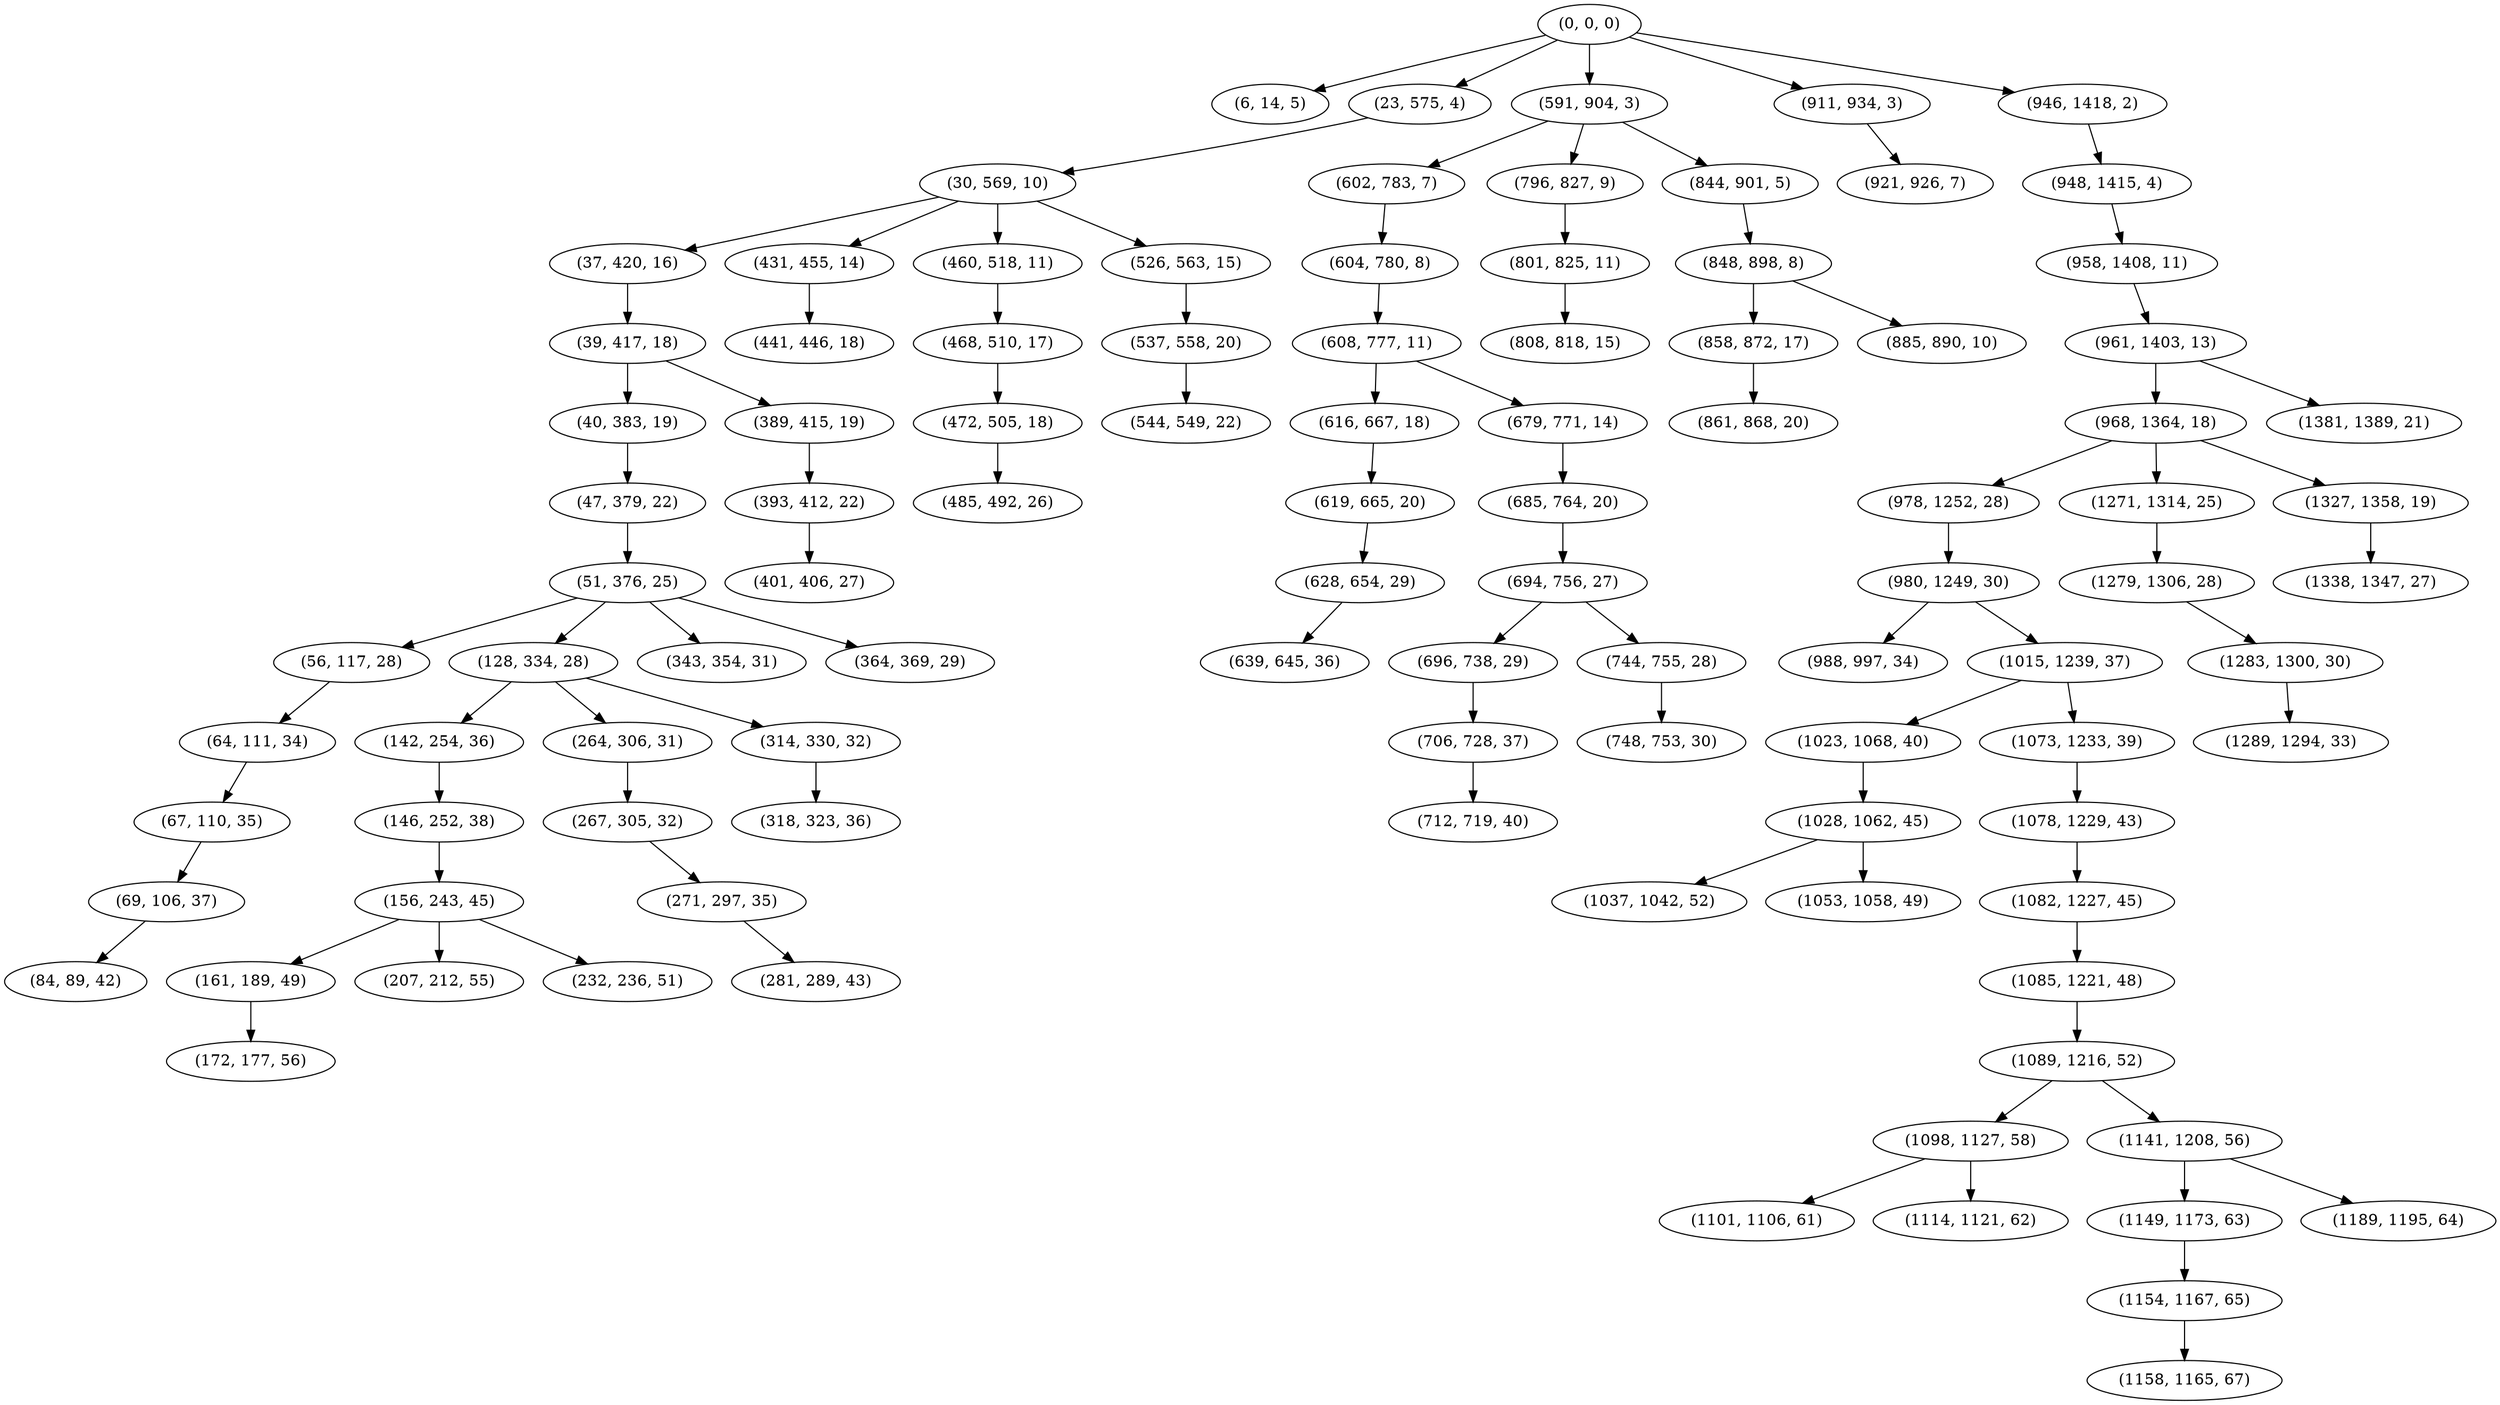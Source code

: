 digraph tree {
    "(0, 0, 0)";
    "(6, 14, 5)";
    "(23, 575, 4)";
    "(30, 569, 10)";
    "(37, 420, 16)";
    "(39, 417, 18)";
    "(40, 383, 19)";
    "(47, 379, 22)";
    "(51, 376, 25)";
    "(56, 117, 28)";
    "(64, 111, 34)";
    "(67, 110, 35)";
    "(69, 106, 37)";
    "(84, 89, 42)";
    "(128, 334, 28)";
    "(142, 254, 36)";
    "(146, 252, 38)";
    "(156, 243, 45)";
    "(161, 189, 49)";
    "(172, 177, 56)";
    "(207, 212, 55)";
    "(232, 236, 51)";
    "(264, 306, 31)";
    "(267, 305, 32)";
    "(271, 297, 35)";
    "(281, 289, 43)";
    "(314, 330, 32)";
    "(318, 323, 36)";
    "(343, 354, 31)";
    "(364, 369, 29)";
    "(389, 415, 19)";
    "(393, 412, 22)";
    "(401, 406, 27)";
    "(431, 455, 14)";
    "(441, 446, 18)";
    "(460, 518, 11)";
    "(468, 510, 17)";
    "(472, 505, 18)";
    "(485, 492, 26)";
    "(526, 563, 15)";
    "(537, 558, 20)";
    "(544, 549, 22)";
    "(591, 904, 3)";
    "(602, 783, 7)";
    "(604, 780, 8)";
    "(608, 777, 11)";
    "(616, 667, 18)";
    "(619, 665, 20)";
    "(628, 654, 29)";
    "(639, 645, 36)";
    "(679, 771, 14)";
    "(685, 764, 20)";
    "(694, 756, 27)";
    "(696, 738, 29)";
    "(706, 728, 37)";
    "(712, 719, 40)";
    "(744, 755, 28)";
    "(748, 753, 30)";
    "(796, 827, 9)";
    "(801, 825, 11)";
    "(808, 818, 15)";
    "(844, 901, 5)";
    "(848, 898, 8)";
    "(858, 872, 17)";
    "(861, 868, 20)";
    "(885, 890, 10)";
    "(911, 934, 3)";
    "(921, 926, 7)";
    "(946, 1418, 2)";
    "(948, 1415, 4)";
    "(958, 1408, 11)";
    "(961, 1403, 13)";
    "(968, 1364, 18)";
    "(978, 1252, 28)";
    "(980, 1249, 30)";
    "(988, 997, 34)";
    "(1015, 1239, 37)";
    "(1023, 1068, 40)";
    "(1028, 1062, 45)";
    "(1037, 1042, 52)";
    "(1053, 1058, 49)";
    "(1073, 1233, 39)";
    "(1078, 1229, 43)";
    "(1082, 1227, 45)";
    "(1085, 1221, 48)";
    "(1089, 1216, 52)";
    "(1098, 1127, 58)";
    "(1101, 1106, 61)";
    "(1114, 1121, 62)";
    "(1141, 1208, 56)";
    "(1149, 1173, 63)";
    "(1154, 1167, 65)";
    "(1158, 1165, 67)";
    "(1189, 1195, 64)";
    "(1271, 1314, 25)";
    "(1279, 1306, 28)";
    "(1283, 1300, 30)";
    "(1289, 1294, 33)";
    "(1327, 1358, 19)";
    "(1338, 1347, 27)";
    "(1381, 1389, 21)";
    "(0, 0, 0)" -> "(6, 14, 5)";
    "(0, 0, 0)" -> "(23, 575, 4)";
    "(0, 0, 0)" -> "(591, 904, 3)";
    "(0, 0, 0)" -> "(911, 934, 3)";
    "(0, 0, 0)" -> "(946, 1418, 2)";
    "(23, 575, 4)" -> "(30, 569, 10)";
    "(30, 569, 10)" -> "(37, 420, 16)";
    "(30, 569, 10)" -> "(431, 455, 14)";
    "(30, 569, 10)" -> "(460, 518, 11)";
    "(30, 569, 10)" -> "(526, 563, 15)";
    "(37, 420, 16)" -> "(39, 417, 18)";
    "(39, 417, 18)" -> "(40, 383, 19)";
    "(39, 417, 18)" -> "(389, 415, 19)";
    "(40, 383, 19)" -> "(47, 379, 22)";
    "(47, 379, 22)" -> "(51, 376, 25)";
    "(51, 376, 25)" -> "(56, 117, 28)";
    "(51, 376, 25)" -> "(128, 334, 28)";
    "(51, 376, 25)" -> "(343, 354, 31)";
    "(51, 376, 25)" -> "(364, 369, 29)";
    "(56, 117, 28)" -> "(64, 111, 34)";
    "(64, 111, 34)" -> "(67, 110, 35)";
    "(67, 110, 35)" -> "(69, 106, 37)";
    "(69, 106, 37)" -> "(84, 89, 42)";
    "(128, 334, 28)" -> "(142, 254, 36)";
    "(128, 334, 28)" -> "(264, 306, 31)";
    "(128, 334, 28)" -> "(314, 330, 32)";
    "(142, 254, 36)" -> "(146, 252, 38)";
    "(146, 252, 38)" -> "(156, 243, 45)";
    "(156, 243, 45)" -> "(161, 189, 49)";
    "(156, 243, 45)" -> "(207, 212, 55)";
    "(156, 243, 45)" -> "(232, 236, 51)";
    "(161, 189, 49)" -> "(172, 177, 56)";
    "(264, 306, 31)" -> "(267, 305, 32)";
    "(267, 305, 32)" -> "(271, 297, 35)";
    "(271, 297, 35)" -> "(281, 289, 43)";
    "(314, 330, 32)" -> "(318, 323, 36)";
    "(389, 415, 19)" -> "(393, 412, 22)";
    "(393, 412, 22)" -> "(401, 406, 27)";
    "(431, 455, 14)" -> "(441, 446, 18)";
    "(460, 518, 11)" -> "(468, 510, 17)";
    "(468, 510, 17)" -> "(472, 505, 18)";
    "(472, 505, 18)" -> "(485, 492, 26)";
    "(526, 563, 15)" -> "(537, 558, 20)";
    "(537, 558, 20)" -> "(544, 549, 22)";
    "(591, 904, 3)" -> "(602, 783, 7)";
    "(591, 904, 3)" -> "(796, 827, 9)";
    "(591, 904, 3)" -> "(844, 901, 5)";
    "(602, 783, 7)" -> "(604, 780, 8)";
    "(604, 780, 8)" -> "(608, 777, 11)";
    "(608, 777, 11)" -> "(616, 667, 18)";
    "(608, 777, 11)" -> "(679, 771, 14)";
    "(616, 667, 18)" -> "(619, 665, 20)";
    "(619, 665, 20)" -> "(628, 654, 29)";
    "(628, 654, 29)" -> "(639, 645, 36)";
    "(679, 771, 14)" -> "(685, 764, 20)";
    "(685, 764, 20)" -> "(694, 756, 27)";
    "(694, 756, 27)" -> "(696, 738, 29)";
    "(694, 756, 27)" -> "(744, 755, 28)";
    "(696, 738, 29)" -> "(706, 728, 37)";
    "(706, 728, 37)" -> "(712, 719, 40)";
    "(744, 755, 28)" -> "(748, 753, 30)";
    "(796, 827, 9)" -> "(801, 825, 11)";
    "(801, 825, 11)" -> "(808, 818, 15)";
    "(844, 901, 5)" -> "(848, 898, 8)";
    "(848, 898, 8)" -> "(858, 872, 17)";
    "(848, 898, 8)" -> "(885, 890, 10)";
    "(858, 872, 17)" -> "(861, 868, 20)";
    "(911, 934, 3)" -> "(921, 926, 7)";
    "(946, 1418, 2)" -> "(948, 1415, 4)";
    "(948, 1415, 4)" -> "(958, 1408, 11)";
    "(958, 1408, 11)" -> "(961, 1403, 13)";
    "(961, 1403, 13)" -> "(968, 1364, 18)";
    "(961, 1403, 13)" -> "(1381, 1389, 21)";
    "(968, 1364, 18)" -> "(978, 1252, 28)";
    "(968, 1364, 18)" -> "(1271, 1314, 25)";
    "(968, 1364, 18)" -> "(1327, 1358, 19)";
    "(978, 1252, 28)" -> "(980, 1249, 30)";
    "(980, 1249, 30)" -> "(988, 997, 34)";
    "(980, 1249, 30)" -> "(1015, 1239, 37)";
    "(1015, 1239, 37)" -> "(1023, 1068, 40)";
    "(1015, 1239, 37)" -> "(1073, 1233, 39)";
    "(1023, 1068, 40)" -> "(1028, 1062, 45)";
    "(1028, 1062, 45)" -> "(1037, 1042, 52)";
    "(1028, 1062, 45)" -> "(1053, 1058, 49)";
    "(1073, 1233, 39)" -> "(1078, 1229, 43)";
    "(1078, 1229, 43)" -> "(1082, 1227, 45)";
    "(1082, 1227, 45)" -> "(1085, 1221, 48)";
    "(1085, 1221, 48)" -> "(1089, 1216, 52)";
    "(1089, 1216, 52)" -> "(1098, 1127, 58)";
    "(1089, 1216, 52)" -> "(1141, 1208, 56)";
    "(1098, 1127, 58)" -> "(1101, 1106, 61)";
    "(1098, 1127, 58)" -> "(1114, 1121, 62)";
    "(1141, 1208, 56)" -> "(1149, 1173, 63)";
    "(1141, 1208, 56)" -> "(1189, 1195, 64)";
    "(1149, 1173, 63)" -> "(1154, 1167, 65)";
    "(1154, 1167, 65)" -> "(1158, 1165, 67)";
    "(1271, 1314, 25)" -> "(1279, 1306, 28)";
    "(1279, 1306, 28)" -> "(1283, 1300, 30)";
    "(1283, 1300, 30)" -> "(1289, 1294, 33)";
    "(1327, 1358, 19)" -> "(1338, 1347, 27)";
}
